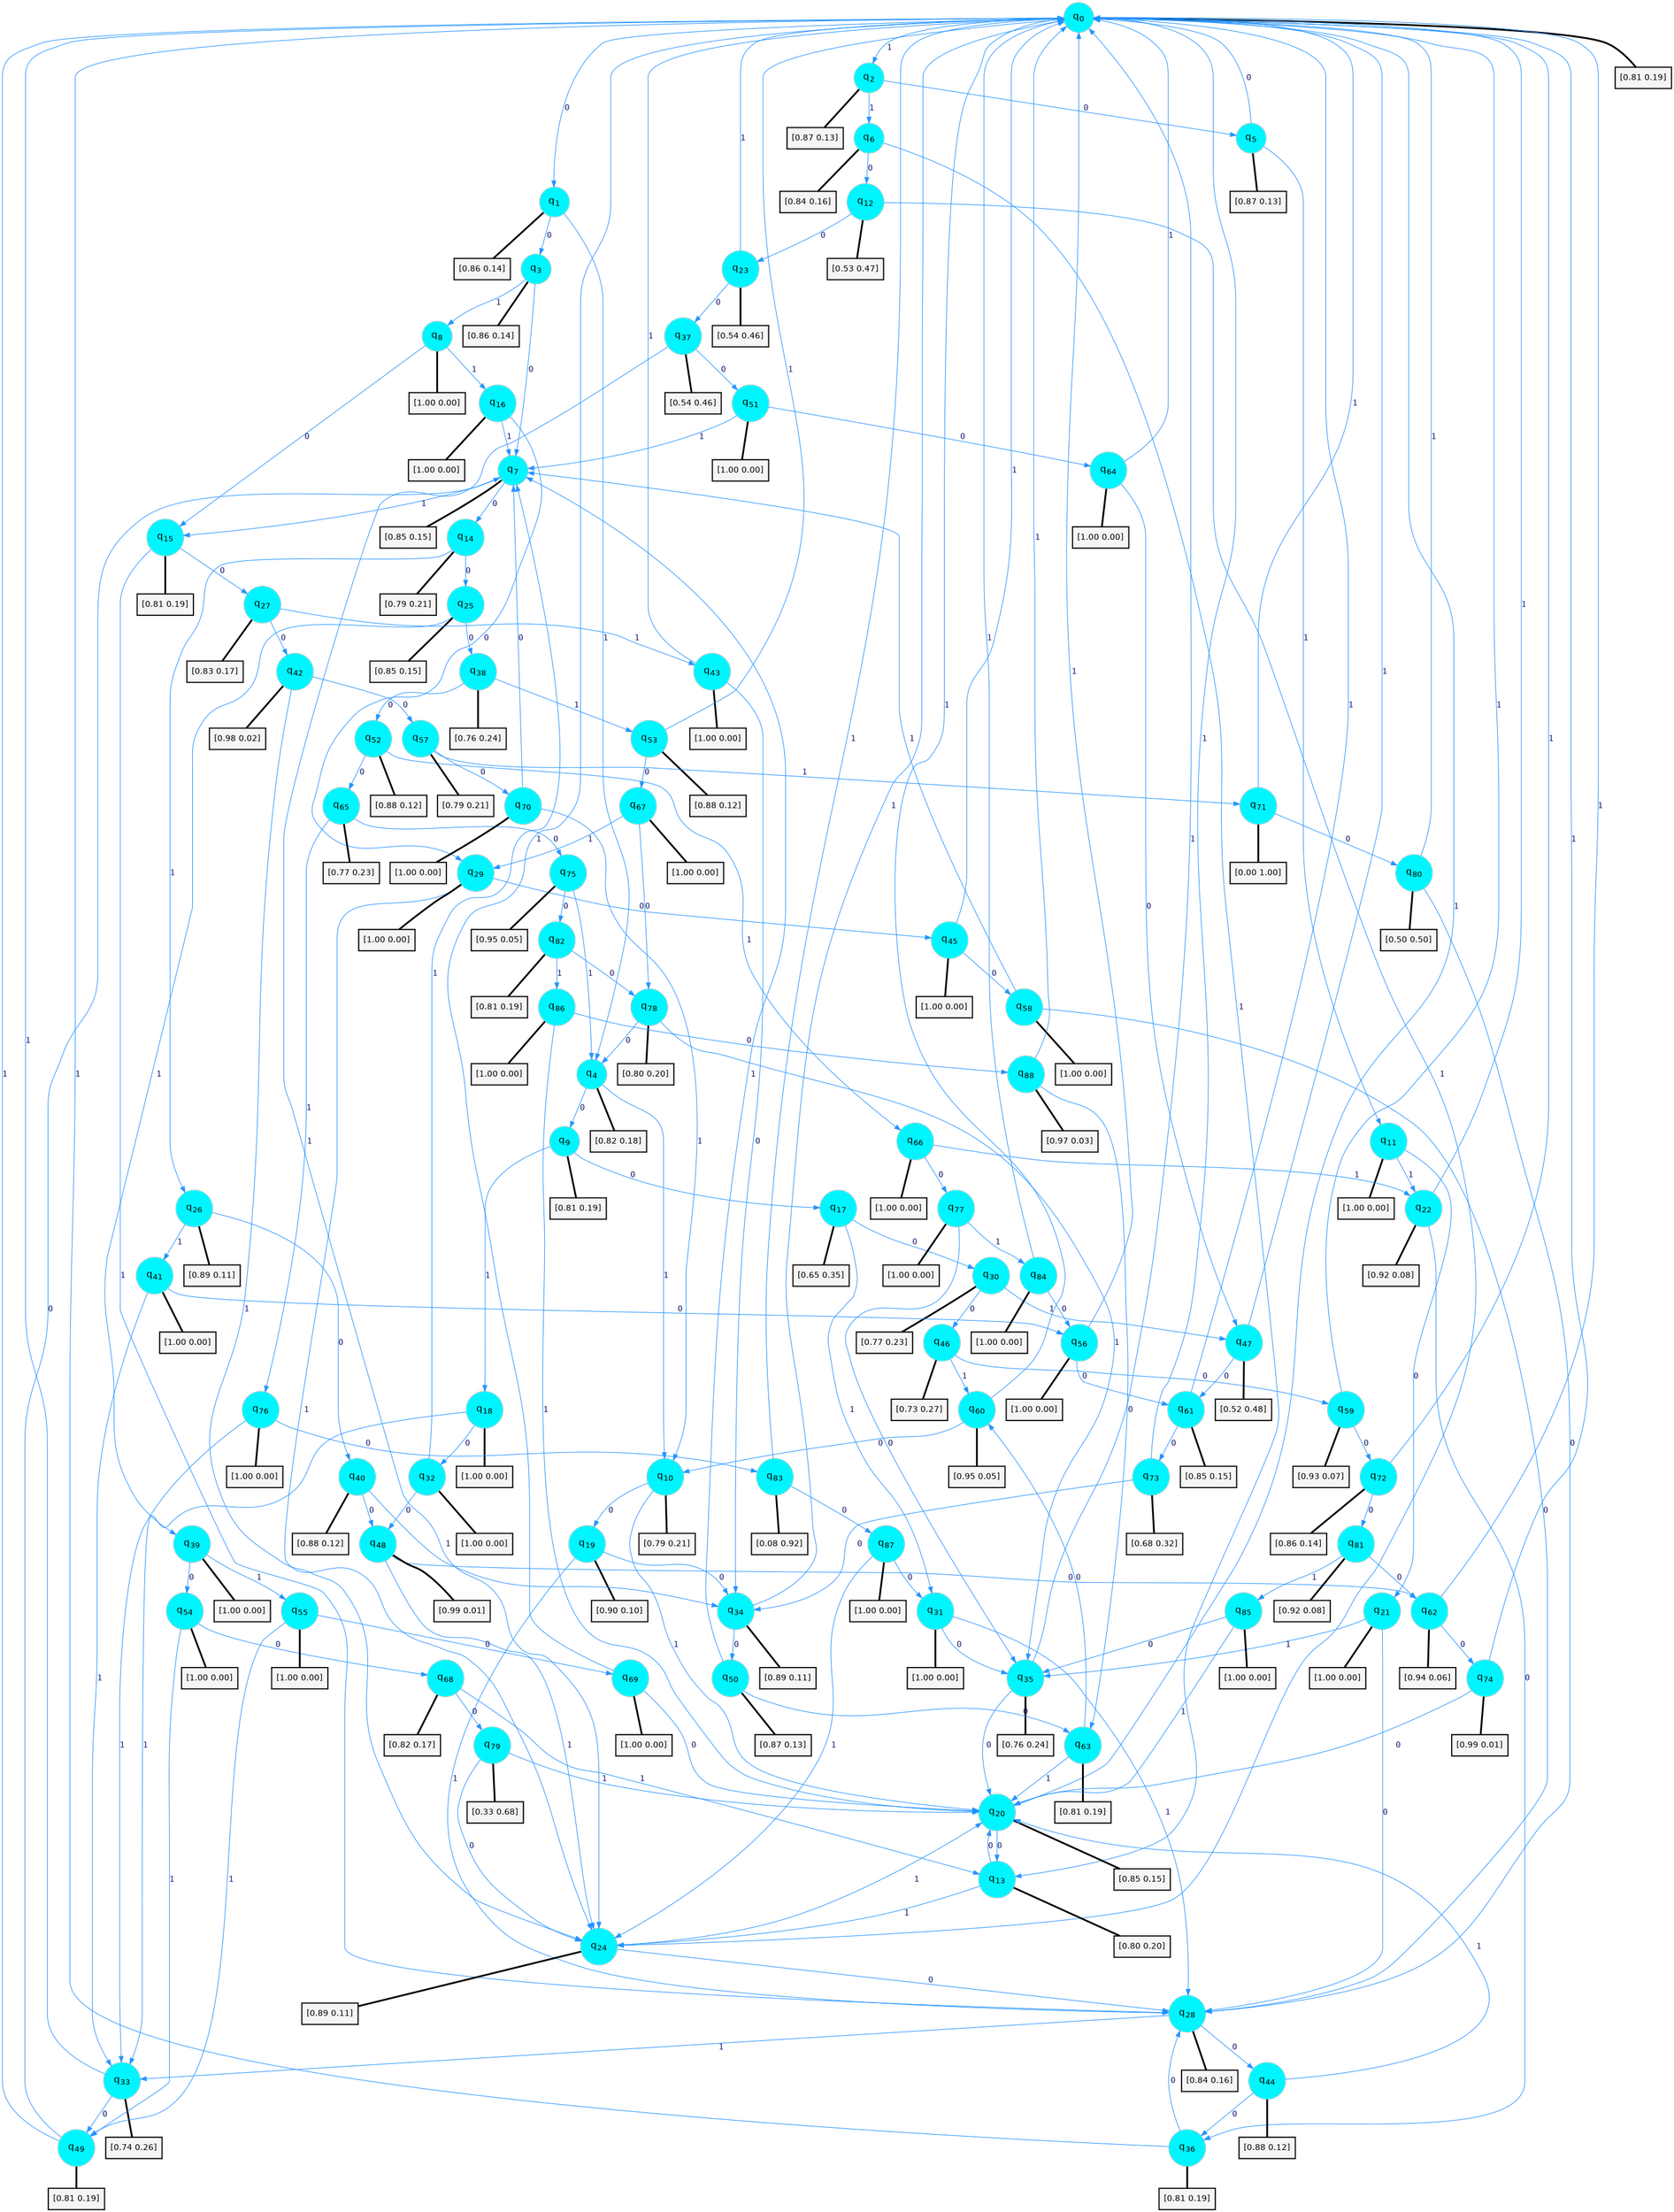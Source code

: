 digraph G {
graph [
bgcolor=transparent, dpi=300, rankdir=TD, size="40,25"];
node [
color=gray, fillcolor=turquoise1, fontcolor=black, fontname=Helvetica, fontsize=16, fontweight=bold, shape=circle, style=filled];
edge [
arrowsize=1, color=dodgerblue1, fontcolor=midnightblue, fontname=courier, fontweight=bold, penwidth=1, style=solid, weight=20];
0[label=<q<SUB>0</SUB>>];
1[label=<q<SUB>1</SUB>>];
2[label=<q<SUB>2</SUB>>];
3[label=<q<SUB>3</SUB>>];
4[label=<q<SUB>4</SUB>>];
5[label=<q<SUB>5</SUB>>];
6[label=<q<SUB>6</SUB>>];
7[label=<q<SUB>7</SUB>>];
8[label=<q<SUB>8</SUB>>];
9[label=<q<SUB>9</SUB>>];
10[label=<q<SUB>10</SUB>>];
11[label=<q<SUB>11</SUB>>];
12[label=<q<SUB>12</SUB>>];
13[label=<q<SUB>13</SUB>>];
14[label=<q<SUB>14</SUB>>];
15[label=<q<SUB>15</SUB>>];
16[label=<q<SUB>16</SUB>>];
17[label=<q<SUB>17</SUB>>];
18[label=<q<SUB>18</SUB>>];
19[label=<q<SUB>19</SUB>>];
20[label=<q<SUB>20</SUB>>];
21[label=<q<SUB>21</SUB>>];
22[label=<q<SUB>22</SUB>>];
23[label=<q<SUB>23</SUB>>];
24[label=<q<SUB>24</SUB>>];
25[label=<q<SUB>25</SUB>>];
26[label=<q<SUB>26</SUB>>];
27[label=<q<SUB>27</SUB>>];
28[label=<q<SUB>28</SUB>>];
29[label=<q<SUB>29</SUB>>];
30[label=<q<SUB>30</SUB>>];
31[label=<q<SUB>31</SUB>>];
32[label=<q<SUB>32</SUB>>];
33[label=<q<SUB>33</SUB>>];
34[label=<q<SUB>34</SUB>>];
35[label=<q<SUB>35</SUB>>];
36[label=<q<SUB>36</SUB>>];
37[label=<q<SUB>37</SUB>>];
38[label=<q<SUB>38</SUB>>];
39[label=<q<SUB>39</SUB>>];
40[label=<q<SUB>40</SUB>>];
41[label=<q<SUB>41</SUB>>];
42[label=<q<SUB>42</SUB>>];
43[label=<q<SUB>43</SUB>>];
44[label=<q<SUB>44</SUB>>];
45[label=<q<SUB>45</SUB>>];
46[label=<q<SUB>46</SUB>>];
47[label=<q<SUB>47</SUB>>];
48[label=<q<SUB>48</SUB>>];
49[label=<q<SUB>49</SUB>>];
50[label=<q<SUB>50</SUB>>];
51[label=<q<SUB>51</SUB>>];
52[label=<q<SUB>52</SUB>>];
53[label=<q<SUB>53</SUB>>];
54[label=<q<SUB>54</SUB>>];
55[label=<q<SUB>55</SUB>>];
56[label=<q<SUB>56</SUB>>];
57[label=<q<SUB>57</SUB>>];
58[label=<q<SUB>58</SUB>>];
59[label=<q<SUB>59</SUB>>];
60[label=<q<SUB>60</SUB>>];
61[label=<q<SUB>61</SUB>>];
62[label=<q<SUB>62</SUB>>];
63[label=<q<SUB>63</SUB>>];
64[label=<q<SUB>64</SUB>>];
65[label=<q<SUB>65</SUB>>];
66[label=<q<SUB>66</SUB>>];
67[label=<q<SUB>67</SUB>>];
68[label=<q<SUB>68</SUB>>];
69[label=<q<SUB>69</SUB>>];
70[label=<q<SUB>70</SUB>>];
71[label=<q<SUB>71</SUB>>];
72[label=<q<SUB>72</SUB>>];
73[label=<q<SUB>73</SUB>>];
74[label=<q<SUB>74</SUB>>];
75[label=<q<SUB>75</SUB>>];
76[label=<q<SUB>76</SUB>>];
77[label=<q<SUB>77</SUB>>];
78[label=<q<SUB>78</SUB>>];
79[label=<q<SUB>79</SUB>>];
80[label=<q<SUB>80</SUB>>];
81[label=<q<SUB>81</SUB>>];
82[label=<q<SUB>82</SUB>>];
83[label=<q<SUB>83</SUB>>];
84[label=<q<SUB>84</SUB>>];
85[label=<q<SUB>85</SUB>>];
86[label=<q<SUB>86</SUB>>];
87[label=<q<SUB>87</SUB>>];
88[label=<q<SUB>88</SUB>>];
89[label="[0.81 0.19]", shape=box,fontcolor=black, fontname=Helvetica, fontsize=14, penwidth=2, fillcolor=whitesmoke,color=black];
90[label="[0.86 0.14]", shape=box,fontcolor=black, fontname=Helvetica, fontsize=14, penwidth=2, fillcolor=whitesmoke,color=black];
91[label="[0.87 0.13]", shape=box,fontcolor=black, fontname=Helvetica, fontsize=14, penwidth=2, fillcolor=whitesmoke,color=black];
92[label="[0.86 0.14]", shape=box,fontcolor=black, fontname=Helvetica, fontsize=14, penwidth=2, fillcolor=whitesmoke,color=black];
93[label="[0.82 0.18]", shape=box,fontcolor=black, fontname=Helvetica, fontsize=14, penwidth=2, fillcolor=whitesmoke,color=black];
94[label="[0.87 0.13]", shape=box,fontcolor=black, fontname=Helvetica, fontsize=14, penwidth=2, fillcolor=whitesmoke,color=black];
95[label="[0.84 0.16]", shape=box,fontcolor=black, fontname=Helvetica, fontsize=14, penwidth=2, fillcolor=whitesmoke,color=black];
96[label="[0.85 0.15]", shape=box,fontcolor=black, fontname=Helvetica, fontsize=14, penwidth=2, fillcolor=whitesmoke,color=black];
97[label="[1.00 0.00]", shape=box,fontcolor=black, fontname=Helvetica, fontsize=14, penwidth=2, fillcolor=whitesmoke,color=black];
98[label="[0.81 0.19]", shape=box,fontcolor=black, fontname=Helvetica, fontsize=14, penwidth=2, fillcolor=whitesmoke,color=black];
99[label="[0.79 0.21]", shape=box,fontcolor=black, fontname=Helvetica, fontsize=14, penwidth=2, fillcolor=whitesmoke,color=black];
100[label="[1.00 0.00]", shape=box,fontcolor=black, fontname=Helvetica, fontsize=14, penwidth=2, fillcolor=whitesmoke,color=black];
101[label="[0.53 0.47]", shape=box,fontcolor=black, fontname=Helvetica, fontsize=14, penwidth=2, fillcolor=whitesmoke,color=black];
102[label="[0.80 0.20]", shape=box,fontcolor=black, fontname=Helvetica, fontsize=14, penwidth=2, fillcolor=whitesmoke,color=black];
103[label="[0.79 0.21]", shape=box,fontcolor=black, fontname=Helvetica, fontsize=14, penwidth=2, fillcolor=whitesmoke,color=black];
104[label="[0.81 0.19]", shape=box,fontcolor=black, fontname=Helvetica, fontsize=14, penwidth=2, fillcolor=whitesmoke,color=black];
105[label="[1.00 0.00]", shape=box,fontcolor=black, fontname=Helvetica, fontsize=14, penwidth=2, fillcolor=whitesmoke,color=black];
106[label="[0.65 0.35]", shape=box,fontcolor=black, fontname=Helvetica, fontsize=14, penwidth=2, fillcolor=whitesmoke,color=black];
107[label="[1.00 0.00]", shape=box,fontcolor=black, fontname=Helvetica, fontsize=14, penwidth=2, fillcolor=whitesmoke,color=black];
108[label="[0.90 0.10]", shape=box,fontcolor=black, fontname=Helvetica, fontsize=14, penwidth=2, fillcolor=whitesmoke,color=black];
109[label="[0.85 0.15]", shape=box,fontcolor=black, fontname=Helvetica, fontsize=14, penwidth=2, fillcolor=whitesmoke,color=black];
110[label="[1.00 0.00]", shape=box,fontcolor=black, fontname=Helvetica, fontsize=14, penwidth=2, fillcolor=whitesmoke,color=black];
111[label="[0.92 0.08]", shape=box,fontcolor=black, fontname=Helvetica, fontsize=14, penwidth=2, fillcolor=whitesmoke,color=black];
112[label="[0.54 0.46]", shape=box,fontcolor=black, fontname=Helvetica, fontsize=14, penwidth=2, fillcolor=whitesmoke,color=black];
113[label="[0.89 0.11]", shape=box,fontcolor=black, fontname=Helvetica, fontsize=14, penwidth=2, fillcolor=whitesmoke,color=black];
114[label="[0.85 0.15]", shape=box,fontcolor=black, fontname=Helvetica, fontsize=14, penwidth=2, fillcolor=whitesmoke,color=black];
115[label="[0.89 0.11]", shape=box,fontcolor=black, fontname=Helvetica, fontsize=14, penwidth=2, fillcolor=whitesmoke,color=black];
116[label="[0.83 0.17]", shape=box,fontcolor=black, fontname=Helvetica, fontsize=14, penwidth=2, fillcolor=whitesmoke,color=black];
117[label="[0.84 0.16]", shape=box,fontcolor=black, fontname=Helvetica, fontsize=14, penwidth=2, fillcolor=whitesmoke,color=black];
118[label="[1.00 0.00]", shape=box,fontcolor=black, fontname=Helvetica, fontsize=14, penwidth=2, fillcolor=whitesmoke,color=black];
119[label="[0.77 0.23]", shape=box,fontcolor=black, fontname=Helvetica, fontsize=14, penwidth=2, fillcolor=whitesmoke,color=black];
120[label="[1.00 0.00]", shape=box,fontcolor=black, fontname=Helvetica, fontsize=14, penwidth=2, fillcolor=whitesmoke,color=black];
121[label="[1.00 0.00]", shape=box,fontcolor=black, fontname=Helvetica, fontsize=14, penwidth=2, fillcolor=whitesmoke,color=black];
122[label="[0.74 0.26]", shape=box,fontcolor=black, fontname=Helvetica, fontsize=14, penwidth=2, fillcolor=whitesmoke,color=black];
123[label="[0.89 0.11]", shape=box,fontcolor=black, fontname=Helvetica, fontsize=14, penwidth=2, fillcolor=whitesmoke,color=black];
124[label="[0.76 0.24]", shape=box,fontcolor=black, fontname=Helvetica, fontsize=14, penwidth=2, fillcolor=whitesmoke,color=black];
125[label="[0.81 0.19]", shape=box,fontcolor=black, fontname=Helvetica, fontsize=14, penwidth=2, fillcolor=whitesmoke,color=black];
126[label="[0.54 0.46]", shape=box,fontcolor=black, fontname=Helvetica, fontsize=14, penwidth=2, fillcolor=whitesmoke,color=black];
127[label="[0.76 0.24]", shape=box,fontcolor=black, fontname=Helvetica, fontsize=14, penwidth=2, fillcolor=whitesmoke,color=black];
128[label="[1.00 0.00]", shape=box,fontcolor=black, fontname=Helvetica, fontsize=14, penwidth=2, fillcolor=whitesmoke,color=black];
129[label="[0.88 0.12]", shape=box,fontcolor=black, fontname=Helvetica, fontsize=14, penwidth=2, fillcolor=whitesmoke,color=black];
130[label="[1.00 0.00]", shape=box,fontcolor=black, fontname=Helvetica, fontsize=14, penwidth=2, fillcolor=whitesmoke,color=black];
131[label="[0.98 0.02]", shape=box,fontcolor=black, fontname=Helvetica, fontsize=14, penwidth=2, fillcolor=whitesmoke,color=black];
132[label="[1.00 0.00]", shape=box,fontcolor=black, fontname=Helvetica, fontsize=14, penwidth=2, fillcolor=whitesmoke,color=black];
133[label="[0.88 0.12]", shape=box,fontcolor=black, fontname=Helvetica, fontsize=14, penwidth=2, fillcolor=whitesmoke,color=black];
134[label="[1.00 0.00]", shape=box,fontcolor=black, fontname=Helvetica, fontsize=14, penwidth=2, fillcolor=whitesmoke,color=black];
135[label="[0.73 0.27]", shape=box,fontcolor=black, fontname=Helvetica, fontsize=14, penwidth=2, fillcolor=whitesmoke,color=black];
136[label="[0.52 0.48]", shape=box,fontcolor=black, fontname=Helvetica, fontsize=14, penwidth=2, fillcolor=whitesmoke,color=black];
137[label="[0.99 0.01]", shape=box,fontcolor=black, fontname=Helvetica, fontsize=14, penwidth=2, fillcolor=whitesmoke,color=black];
138[label="[0.81 0.19]", shape=box,fontcolor=black, fontname=Helvetica, fontsize=14, penwidth=2, fillcolor=whitesmoke,color=black];
139[label="[0.87 0.13]", shape=box,fontcolor=black, fontname=Helvetica, fontsize=14, penwidth=2, fillcolor=whitesmoke,color=black];
140[label="[1.00 0.00]", shape=box,fontcolor=black, fontname=Helvetica, fontsize=14, penwidth=2, fillcolor=whitesmoke,color=black];
141[label="[0.88 0.12]", shape=box,fontcolor=black, fontname=Helvetica, fontsize=14, penwidth=2, fillcolor=whitesmoke,color=black];
142[label="[0.88 0.12]", shape=box,fontcolor=black, fontname=Helvetica, fontsize=14, penwidth=2, fillcolor=whitesmoke,color=black];
143[label="[1.00 0.00]", shape=box,fontcolor=black, fontname=Helvetica, fontsize=14, penwidth=2, fillcolor=whitesmoke,color=black];
144[label="[1.00 0.00]", shape=box,fontcolor=black, fontname=Helvetica, fontsize=14, penwidth=2, fillcolor=whitesmoke,color=black];
145[label="[1.00 0.00]", shape=box,fontcolor=black, fontname=Helvetica, fontsize=14, penwidth=2, fillcolor=whitesmoke,color=black];
146[label="[0.79 0.21]", shape=box,fontcolor=black, fontname=Helvetica, fontsize=14, penwidth=2, fillcolor=whitesmoke,color=black];
147[label="[1.00 0.00]", shape=box,fontcolor=black, fontname=Helvetica, fontsize=14, penwidth=2, fillcolor=whitesmoke,color=black];
148[label="[0.93 0.07]", shape=box,fontcolor=black, fontname=Helvetica, fontsize=14, penwidth=2, fillcolor=whitesmoke,color=black];
149[label="[0.95 0.05]", shape=box,fontcolor=black, fontname=Helvetica, fontsize=14, penwidth=2, fillcolor=whitesmoke,color=black];
150[label="[0.85 0.15]", shape=box,fontcolor=black, fontname=Helvetica, fontsize=14, penwidth=2, fillcolor=whitesmoke,color=black];
151[label="[0.94 0.06]", shape=box,fontcolor=black, fontname=Helvetica, fontsize=14, penwidth=2, fillcolor=whitesmoke,color=black];
152[label="[0.81 0.19]", shape=box,fontcolor=black, fontname=Helvetica, fontsize=14, penwidth=2, fillcolor=whitesmoke,color=black];
153[label="[1.00 0.00]", shape=box,fontcolor=black, fontname=Helvetica, fontsize=14, penwidth=2, fillcolor=whitesmoke,color=black];
154[label="[0.77 0.23]", shape=box,fontcolor=black, fontname=Helvetica, fontsize=14, penwidth=2, fillcolor=whitesmoke,color=black];
155[label="[1.00 0.00]", shape=box,fontcolor=black, fontname=Helvetica, fontsize=14, penwidth=2, fillcolor=whitesmoke,color=black];
156[label="[1.00 0.00]", shape=box,fontcolor=black, fontname=Helvetica, fontsize=14, penwidth=2, fillcolor=whitesmoke,color=black];
157[label="[0.82 0.17]", shape=box,fontcolor=black, fontname=Helvetica, fontsize=14, penwidth=2, fillcolor=whitesmoke,color=black];
158[label="[1.00 0.00]", shape=box,fontcolor=black, fontname=Helvetica, fontsize=14, penwidth=2, fillcolor=whitesmoke,color=black];
159[label="[1.00 0.00]", shape=box,fontcolor=black, fontname=Helvetica, fontsize=14, penwidth=2, fillcolor=whitesmoke,color=black];
160[label="[0.00 1.00]", shape=box,fontcolor=black, fontname=Helvetica, fontsize=14, penwidth=2, fillcolor=whitesmoke,color=black];
161[label="[0.86 0.14]", shape=box,fontcolor=black, fontname=Helvetica, fontsize=14, penwidth=2, fillcolor=whitesmoke,color=black];
162[label="[0.68 0.32]", shape=box,fontcolor=black, fontname=Helvetica, fontsize=14, penwidth=2, fillcolor=whitesmoke,color=black];
163[label="[0.99 0.01]", shape=box,fontcolor=black, fontname=Helvetica, fontsize=14, penwidth=2, fillcolor=whitesmoke,color=black];
164[label="[0.95 0.05]", shape=box,fontcolor=black, fontname=Helvetica, fontsize=14, penwidth=2, fillcolor=whitesmoke,color=black];
165[label="[1.00 0.00]", shape=box,fontcolor=black, fontname=Helvetica, fontsize=14, penwidth=2, fillcolor=whitesmoke,color=black];
166[label="[1.00 0.00]", shape=box,fontcolor=black, fontname=Helvetica, fontsize=14, penwidth=2, fillcolor=whitesmoke,color=black];
167[label="[0.80 0.20]", shape=box,fontcolor=black, fontname=Helvetica, fontsize=14, penwidth=2, fillcolor=whitesmoke,color=black];
168[label="[0.33 0.68]", shape=box,fontcolor=black, fontname=Helvetica, fontsize=14, penwidth=2, fillcolor=whitesmoke,color=black];
169[label="[0.50 0.50]", shape=box,fontcolor=black, fontname=Helvetica, fontsize=14, penwidth=2, fillcolor=whitesmoke,color=black];
170[label="[0.92 0.08]", shape=box,fontcolor=black, fontname=Helvetica, fontsize=14, penwidth=2, fillcolor=whitesmoke,color=black];
171[label="[0.81 0.19]", shape=box,fontcolor=black, fontname=Helvetica, fontsize=14, penwidth=2, fillcolor=whitesmoke,color=black];
172[label="[0.08 0.92]", shape=box,fontcolor=black, fontname=Helvetica, fontsize=14, penwidth=2, fillcolor=whitesmoke,color=black];
173[label="[1.00 0.00]", shape=box,fontcolor=black, fontname=Helvetica, fontsize=14, penwidth=2, fillcolor=whitesmoke,color=black];
174[label="[1.00 0.00]", shape=box,fontcolor=black, fontname=Helvetica, fontsize=14, penwidth=2, fillcolor=whitesmoke,color=black];
175[label="[1.00 0.00]", shape=box,fontcolor=black, fontname=Helvetica, fontsize=14, penwidth=2, fillcolor=whitesmoke,color=black];
176[label="[1.00 0.00]", shape=box,fontcolor=black, fontname=Helvetica, fontsize=14, penwidth=2, fillcolor=whitesmoke,color=black];
177[label="[0.97 0.03]", shape=box,fontcolor=black, fontname=Helvetica, fontsize=14, penwidth=2, fillcolor=whitesmoke,color=black];
0->1 [label=0];
0->2 [label=1];
0->89 [arrowhead=none, penwidth=3,color=black];
1->3 [label=0];
1->4 [label=1];
1->90 [arrowhead=none, penwidth=3,color=black];
2->5 [label=0];
2->6 [label=1];
2->91 [arrowhead=none, penwidth=3,color=black];
3->7 [label=0];
3->8 [label=1];
3->92 [arrowhead=none, penwidth=3,color=black];
4->9 [label=0];
4->10 [label=1];
4->93 [arrowhead=none, penwidth=3,color=black];
5->0 [label=0];
5->11 [label=1];
5->94 [arrowhead=none, penwidth=3,color=black];
6->12 [label=0];
6->13 [label=1];
6->95 [arrowhead=none, penwidth=3,color=black];
7->14 [label=0];
7->15 [label=1];
7->96 [arrowhead=none, penwidth=3,color=black];
8->15 [label=0];
8->16 [label=1];
8->97 [arrowhead=none, penwidth=3,color=black];
9->17 [label=0];
9->18 [label=1];
9->98 [arrowhead=none, penwidth=3,color=black];
10->19 [label=0];
10->20 [label=1];
10->99 [arrowhead=none, penwidth=3,color=black];
11->21 [label=0];
11->22 [label=1];
11->100 [arrowhead=none, penwidth=3,color=black];
12->23 [label=0];
12->24 [label=1];
12->101 [arrowhead=none, penwidth=3,color=black];
13->20 [label=0];
13->24 [label=1];
13->102 [arrowhead=none, penwidth=3,color=black];
14->25 [label=0];
14->26 [label=1];
14->103 [arrowhead=none, penwidth=3,color=black];
15->27 [label=0];
15->28 [label=1];
15->104 [arrowhead=none, penwidth=3,color=black];
16->29 [label=0];
16->7 [label=1];
16->105 [arrowhead=none, penwidth=3,color=black];
17->30 [label=0];
17->31 [label=1];
17->106 [arrowhead=none, penwidth=3,color=black];
18->32 [label=0];
18->33 [label=1];
18->107 [arrowhead=none, penwidth=3,color=black];
19->34 [label=0];
19->28 [label=1];
19->108 [arrowhead=none, penwidth=3,color=black];
20->13 [label=0];
20->0 [label=1];
20->109 [arrowhead=none, penwidth=3,color=black];
21->28 [label=0];
21->35 [label=1];
21->110 [arrowhead=none, penwidth=3,color=black];
22->36 [label=0];
22->0 [label=1];
22->111 [arrowhead=none, penwidth=3,color=black];
23->37 [label=0];
23->0 [label=1];
23->112 [arrowhead=none, penwidth=3,color=black];
24->28 [label=0];
24->20 [label=1];
24->113 [arrowhead=none, penwidth=3,color=black];
25->38 [label=0];
25->39 [label=1];
25->114 [arrowhead=none, penwidth=3,color=black];
26->40 [label=0];
26->41 [label=1];
26->115 [arrowhead=none, penwidth=3,color=black];
27->42 [label=0];
27->43 [label=1];
27->116 [arrowhead=none, penwidth=3,color=black];
28->44 [label=0];
28->33 [label=1];
28->117 [arrowhead=none, penwidth=3,color=black];
29->45 [label=0];
29->24 [label=1];
29->118 [arrowhead=none, penwidth=3,color=black];
30->46 [label=0];
30->47 [label=1];
30->119 [arrowhead=none, penwidth=3,color=black];
31->35 [label=0];
31->28 [label=1];
31->120 [arrowhead=none, penwidth=3,color=black];
32->48 [label=0];
32->7 [label=1];
32->121 [arrowhead=none, penwidth=3,color=black];
33->49 [label=0];
33->0 [label=1];
33->122 [arrowhead=none, penwidth=3,color=black];
34->50 [label=0];
34->0 [label=1];
34->123 [arrowhead=none, penwidth=3,color=black];
35->20 [label=0];
35->0 [label=1];
35->124 [arrowhead=none, penwidth=3,color=black];
36->28 [label=0];
36->0 [label=1];
36->125 [arrowhead=none, penwidth=3,color=black];
37->51 [label=0];
37->24 [label=1];
37->126 [arrowhead=none, penwidth=3,color=black];
38->52 [label=0];
38->53 [label=1];
38->127 [arrowhead=none, penwidth=3,color=black];
39->54 [label=0];
39->55 [label=1];
39->128 [arrowhead=none, penwidth=3,color=black];
40->48 [label=0];
40->34 [label=1];
40->129 [arrowhead=none, penwidth=3,color=black];
41->56 [label=0];
41->33 [label=1];
41->130 [arrowhead=none, penwidth=3,color=black];
42->57 [label=0];
42->24 [label=1];
42->131 [arrowhead=none, penwidth=3,color=black];
43->34 [label=0];
43->0 [label=1];
43->132 [arrowhead=none, penwidth=3,color=black];
44->36 [label=0];
44->20 [label=1];
44->133 [arrowhead=none, penwidth=3,color=black];
45->58 [label=0];
45->0 [label=1];
45->134 [arrowhead=none, penwidth=3,color=black];
46->59 [label=0];
46->60 [label=1];
46->135 [arrowhead=none, penwidth=3,color=black];
47->61 [label=0];
47->0 [label=1];
47->136 [arrowhead=none, penwidth=3,color=black];
48->62 [label=0];
48->24 [label=1];
48->137 [arrowhead=none, penwidth=3,color=black];
49->7 [label=0];
49->0 [label=1];
49->138 [arrowhead=none, penwidth=3,color=black];
50->63 [label=0];
50->7 [label=1];
50->139 [arrowhead=none, penwidth=3,color=black];
51->64 [label=0];
51->7 [label=1];
51->140 [arrowhead=none, penwidth=3,color=black];
52->65 [label=0];
52->66 [label=1];
52->141 [arrowhead=none, penwidth=3,color=black];
53->67 [label=0];
53->0 [label=1];
53->142 [arrowhead=none, penwidth=3,color=black];
54->68 [label=0];
54->49 [label=1];
54->143 [arrowhead=none, penwidth=3,color=black];
55->69 [label=0];
55->49 [label=1];
55->144 [arrowhead=none, penwidth=3,color=black];
56->61 [label=0];
56->0 [label=1];
56->145 [arrowhead=none, penwidth=3,color=black];
57->70 [label=0];
57->71 [label=1];
57->146 [arrowhead=none, penwidth=3,color=black];
58->28 [label=0];
58->7 [label=1];
58->147 [arrowhead=none, penwidth=3,color=black];
59->72 [label=0];
59->0 [label=1];
59->148 [arrowhead=none, penwidth=3,color=black];
60->10 [label=0];
60->0 [label=1];
60->149 [arrowhead=none, penwidth=3,color=black];
61->73 [label=0];
61->0 [label=1];
61->150 [arrowhead=none, penwidth=3,color=black];
62->74 [label=0];
62->0 [label=1];
62->151 [arrowhead=none, penwidth=3,color=black];
63->60 [label=0];
63->20 [label=1];
63->152 [arrowhead=none, penwidth=3,color=black];
64->47 [label=0];
64->0 [label=1];
64->153 [arrowhead=none, penwidth=3,color=black];
65->75 [label=0];
65->76 [label=1];
65->154 [arrowhead=none, penwidth=3,color=black];
66->77 [label=0];
66->22 [label=1];
66->155 [arrowhead=none, penwidth=3,color=black];
67->78 [label=0];
67->29 [label=1];
67->156 [arrowhead=none, penwidth=3,color=black];
68->79 [label=0];
68->13 [label=1];
68->157 [arrowhead=none, penwidth=3,color=black];
69->20 [label=0];
69->0 [label=1];
69->158 [arrowhead=none, penwidth=3,color=black];
70->7 [label=0];
70->10 [label=1];
70->159 [arrowhead=none, penwidth=3,color=black];
71->80 [label=0];
71->0 [label=1];
71->160 [arrowhead=none, penwidth=3,color=black];
72->81 [label=0];
72->0 [label=1];
72->161 [arrowhead=none, penwidth=3,color=black];
73->34 [label=0];
73->0 [label=1];
73->162 [arrowhead=none, penwidth=3,color=black];
74->20 [label=0];
74->0 [label=1];
74->163 [arrowhead=none, penwidth=3,color=black];
75->82 [label=0];
75->4 [label=1];
75->164 [arrowhead=none, penwidth=3,color=black];
76->83 [label=0];
76->33 [label=1];
76->165 [arrowhead=none, penwidth=3,color=black];
77->35 [label=0];
77->84 [label=1];
77->166 [arrowhead=none, penwidth=3,color=black];
78->4 [label=0];
78->35 [label=1];
78->167 [arrowhead=none, penwidth=3,color=black];
79->24 [label=0];
79->20 [label=1];
79->168 [arrowhead=none, penwidth=3,color=black];
80->28 [label=0];
80->0 [label=1];
80->169 [arrowhead=none, penwidth=3,color=black];
81->62 [label=0];
81->85 [label=1];
81->170 [arrowhead=none, penwidth=3,color=black];
82->78 [label=0];
82->86 [label=1];
82->171 [arrowhead=none, penwidth=3,color=black];
83->87 [label=0];
83->0 [label=1];
83->172 [arrowhead=none, penwidth=3,color=black];
84->56 [label=0];
84->0 [label=1];
84->173 [arrowhead=none, penwidth=3,color=black];
85->35 [label=0];
85->20 [label=1];
85->174 [arrowhead=none, penwidth=3,color=black];
86->88 [label=0];
86->20 [label=1];
86->175 [arrowhead=none, penwidth=3,color=black];
87->31 [label=0];
87->24 [label=1];
87->176 [arrowhead=none, penwidth=3,color=black];
88->63 [label=0];
88->0 [label=1];
88->177 [arrowhead=none, penwidth=3,color=black];
}
